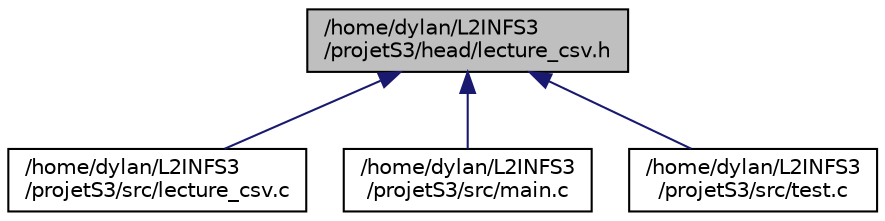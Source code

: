 digraph "/home/dylan/L2INFS3/projetS3/head/lecture_csv.h"
{
  edge [fontname="Helvetica",fontsize="10",labelfontname="Helvetica",labelfontsize="10"];
  node [fontname="Helvetica",fontsize="10",shape=record];
  Node4 [label="/home/dylan/L2INFS3\l/projetS3/head/lecture_csv.h",height=0.2,width=0.4,color="black", fillcolor="grey75", style="filled", fontcolor="black"];
  Node4 -> Node5 [dir="back",color="midnightblue",fontsize="10",style="solid",fontname="Helvetica"];
  Node5 [label="/home/dylan/L2INFS3\l/projetS3/src/lecture_csv.c",height=0.2,width=0.4,color="black", fillcolor="white", style="filled",URL="$lecture__csv_8c.html",tooltip="Définie les fonctions de lecture_csv.h. "];
  Node4 -> Node6 [dir="back",color="midnightblue",fontsize="10",style="solid",fontname="Helvetica"];
  Node6 [label="/home/dylan/L2INFS3\l/projetS3/src/main.c",height=0.2,width=0.4,color="black", fillcolor="white", style="filled",URL="$main_8c.html",tooltip="Fichier principal, générateur de l&#39;exécutable principal \"rev_party\" Il vérifie les arguments..."];
  Node4 -> Node7 [dir="back",color="midnightblue",fontsize="10",style="solid",fontname="Helvetica"];
  Node7 [label="/home/dylan/L2INFS3\l/projetS3/src/test.c",height=0.2,width=0.4,color="black", fillcolor="white", style="filled",URL="$test_8c.html",tooltip="Fichier de tests pour les fonctions programés. Il génère l&#39;exécutable \"test\". ..."];
}
